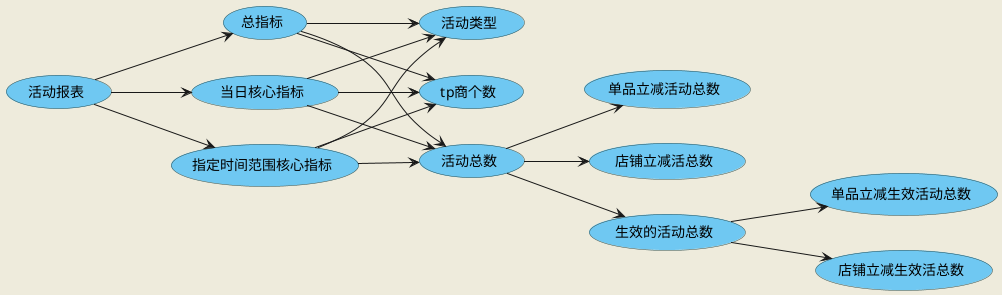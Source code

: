 @startuml

'!theme materia-outline
'!theme superhero-outline

skinparam backgroundColor #EEEBDC

skinparam usecase {

    BackgroundColor #6FC8F2
    BorderColor DarkSlateGray
    ActorBackgroundColor #6FC8F2
    'ArrowColor Olive
    ActorBorderColor black
    ActorFontName Courier
}


hide unlinked


left to right direction

usecase 活动报表 as fbi
usecase 总指标 as total
fbi --> total

usecase 活动类型 as ActivityType
total --> ActivityType
usecase tp商个数 as tp
total --> tp

usecase 活动总数 as count
total --> count

usecase 单品立减活动总数 as itemActivityCount
usecase 店铺立减活总数 as shopActivityCount
count --> itemActivityCount
count --> shopActivityCount

usecase 生效的活动总数 as runningCount
count --> runningCount
usecase 单品立减生效活动总数 as itemActivityRunningCount
usecase 店铺立减生效活总数 as shopActivityRunningCount
runningCount --> itemActivityRunningCount
runningCount --> shopActivityRunningCount

usecase 当日核心指标 as today
fbi --> today
today --> ActivityType
today --> tp
today --> count

usecase 指定时间范围核心指标 as timeRange
fbi --> timeRange
timeRange --> ActivityType
timeRange --> tp
timeRange --> count



'================================================================'
newpage
!theme materia

skinparam backgroundColor #EEEBDC
hide unlinked




@enduml